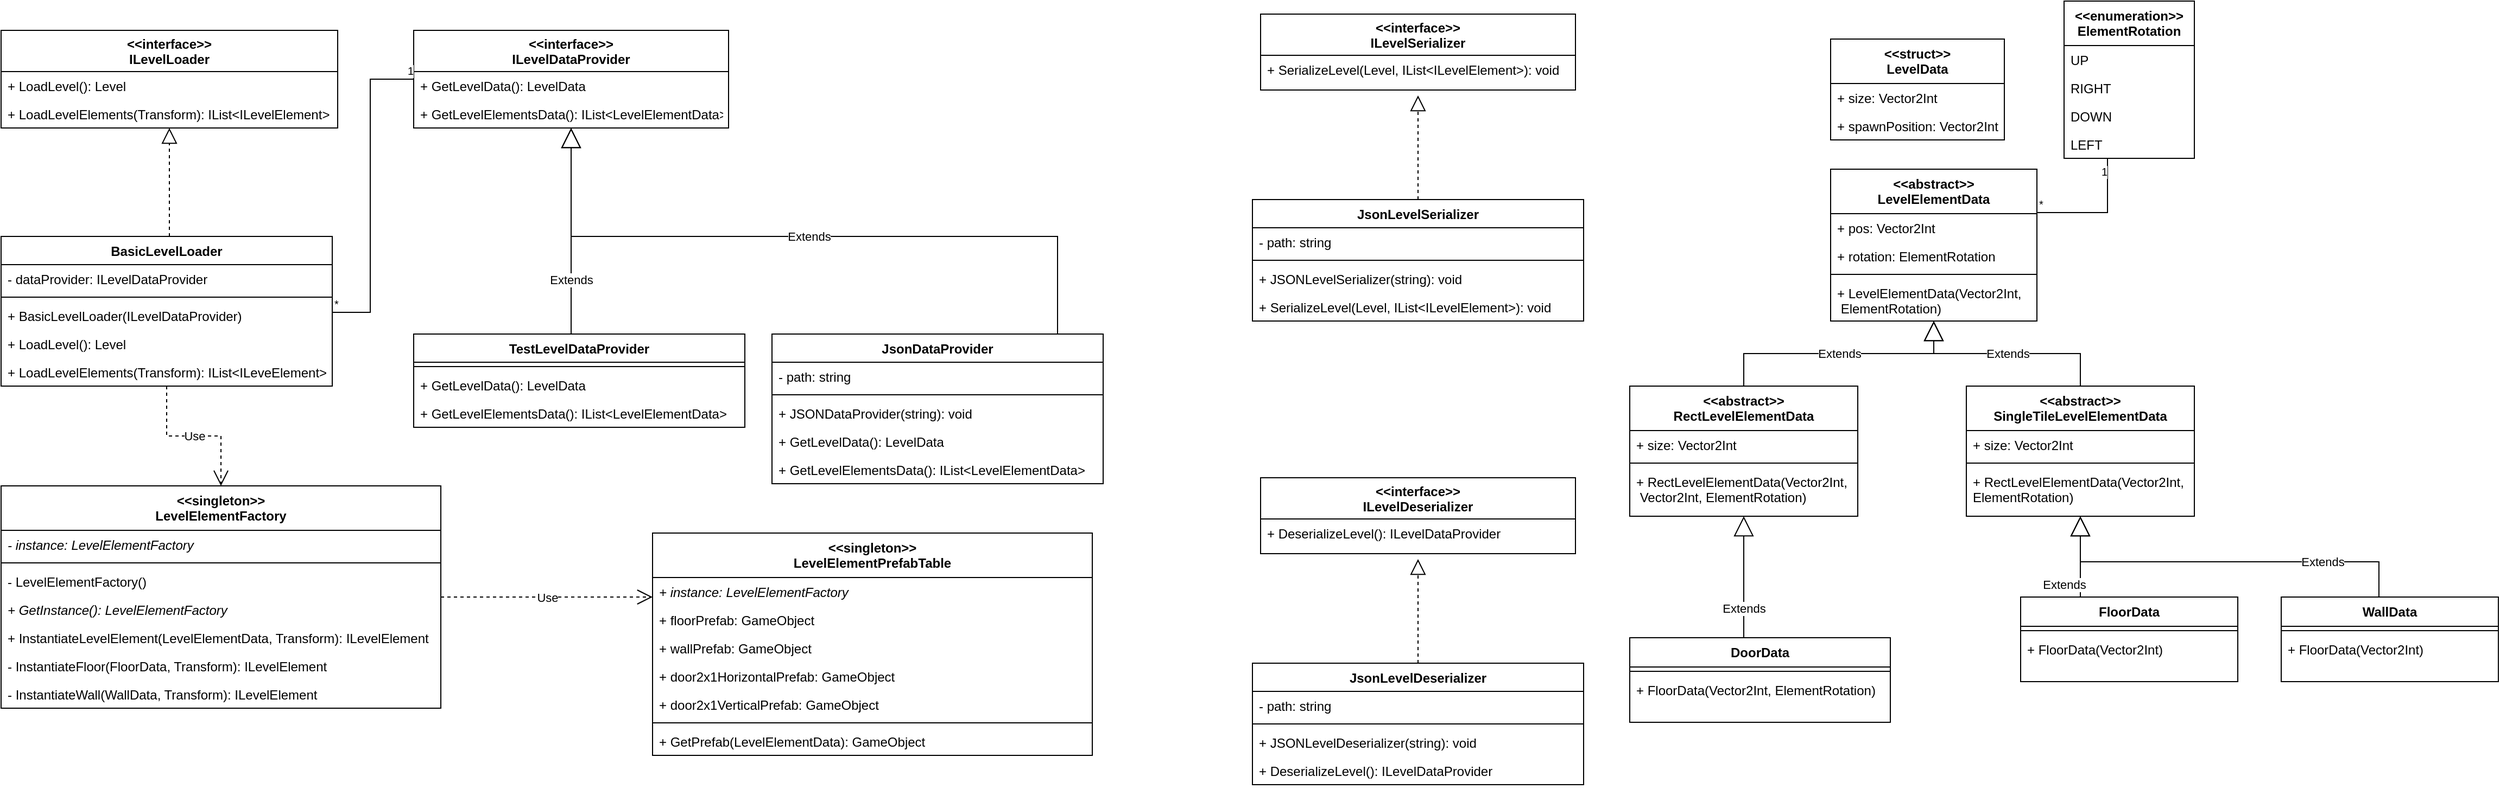 <mxfile version="10.7.5" type="device"><diagram id="U3EE3UQ_mB1TtfaGsXKy" name="Page-2"><mxGraphModel dx="2914" dy="1107" grid="1" gridSize="10" guides="1" tooltips="1" connect="1" arrows="1" fold="1" page="1" pageScale="1" pageWidth="1169" pageHeight="827" math="0" shadow="0"><root><mxCell id="6WiqA42XoNVv5MIIDe6V-0"/><mxCell id="6WiqA42XoNVv5MIIDe6V-1" parent="6WiqA42XoNVv5MIIDe6V-0"/><mxCell id="6WiqA42XoNVv5MIIDe6V-2" value="&#10;&lt;&lt;interface&gt;&gt;&#10;ILevelLoader&#10;" style="swimlane;fontStyle=1;childLayout=stackLayout;horizontal=1;startSize=38;fillColor=none;horizontalStack=0;resizeParent=1;resizeParentMax=0;resizeLast=0;collapsible=1;marginBottom=0;" parent="6WiqA42XoNVv5MIIDe6V-1" vertex="1"><mxGeometry x="20" y="40" width="310" height="90" as="geometry"/></mxCell><mxCell id="6WiqA42XoNVv5MIIDe6V-3" value="+ LoadLevel(): Level" style="text;strokeColor=none;fillColor=none;align=left;verticalAlign=top;spacingLeft=4;spacingRight=4;overflow=hidden;rotatable=0;points=[[0,0.5],[1,0.5]];portConstraint=eastwest;" parent="6WiqA42XoNVv5MIIDe6V-2" vertex="1"><mxGeometry y="38" width="310" height="26" as="geometry"/></mxCell><mxCell id="6WiqA42XoNVv5MIIDe6V-4" value="+ LoadLevelElements(Transform): IList&lt;ILevelElement&gt;" style="text;strokeColor=none;fillColor=none;align=left;verticalAlign=top;spacingLeft=4;spacingRight=4;overflow=hidden;rotatable=0;points=[[0,0.5],[1,0.5]];portConstraint=eastwest;" parent="6WiqA42XoNVv5MIIDe6V-2" vertex="1"><mxGeometry y="64" width="310" height="26" as="geometry"/></mxCell><mxCell id="XhAxnzTvju0TEhmdSK-l-0" value="BasicLevelLoader" style="swimlane;fontStyle=1;align=center;verticalAlign=top;childLayout=stackLayout;horizontal=1;startSize=26;horizontalStack=0;resizeParent=1;resizeParentMax=0;resizeLast=0;collapsible=1;marginBottom=0;" parent="6WiqA42XoNVv5MIIDe6V-1" vertex="1"><mxGeometry x="20" y="230" width="305" height="138" as="geometry"/></mxCell><mxCell id="XhAxnzTvju0TEhmdSK-l-1" value="- dataProvider: ILevelDataProvider" style="text;strokeColor=none;fillColor=none;align=left;verticalAlign=top;spacingLeft=4;spacingRight=4;overflow=hidden;rotatable=0;points=[[0,0.5],[1,0.5]];portConstraint=eastwest;" parent="XhAxnzTvju0TEhmdSK-l-0" vertex="1"><mxGeometry y="26" width="305" height="26" as="geometry"/></mxCell><mxCell id="XhAxnzTvju0TEhmdSK-l-2" value="" style="line;strokeWidth=1;fillColor=none;align=left;verticalAlign=middle;spacingTop=-1;spacingLeft=3;spacingRight=3;rotatable=0;labelPosition=right;points=[];portConstraint=eastwest;" parent="XhAxnzTvju0TEhmdSK-l-0" vertex="1"><mxGeometry y="52" width="305" height="8" as="geometry"/></mxCell><mxCell id="XhAxnzTvju0TEhmdSK-l-3" value="+ BasicLevelLoader(ILevelDataProvider)" style="text;strokeColor=none;fillColor=none;align=left;verticalAlign=top;spacingLeft=4;spacingRight=4;overflow=hidden;rotatable=0;points=[[0,0.5],[1,0.5]];portConstraint=eastwest;" parent="XhAxnzTvju0TEhmdSK-l-0" vertex="1"><mxGeometry y="60" width="305" height="26" as="geometry"/></mxCell><mxCell id="XhAxnzTvju0TEhmdSK-l-7" value="+ LoadLevel(): Level" style="text;strokeColor=none;fillColor=none;align=left;verticalAlign=top;spacingLeft=4;spacingRight=4;overflow=hidden;rotatable=0;points=[[0,0.5],[1,0.5]];portConstraint=eastwest;" parent="XhAxnzTvju0TEhmdSK-l-0" vertex="1"><mxGeometry y="86" width="305" height="26" as="geometry"/></mxCell><mxCell id="XhAxnzTvju0TEhmdSK-l-8" value="+ LoadLevelElements(Transform): IList&lt;ILeveElement&gt;" style="text;strokeColor=none;fillColor=none;align=left;verticalAlign=top;spacingLeft=4;spacingRight=4;overflow=hidden;rotatable=0;points=[[0,0.5],[1,0.5]];portConstraint=eastwest;" parent="XhAxnzTvju0TEhmdSK-l-0" vertex="1"><mxGeometry y="112" width="305" height="26" as="geometry"/></mxCell><mxCell id="XhAxnzTvju0TEhmdSK-l-4" value="&#10;&lt;&lt;interface&gt;&gt;&#10;ILevelDataProvider&#10;" style="swimlane;fontStyle=1;childLayout=stackLayout;horizontal=1;startSize=38;fillColor=none;horizontalStack=0;resizeParent=1;resizeParentMax=0;resizeLast=0;collapsible=1;marginBottom=0;" parent="6WiqA42XoNVv5MIIDe6V-1" vertex="1"><mxGeometry x="400" y="40" width="290" height="90" as="geometry"/></mxCell><mxCell id="XhAxnzTvju0TEhmdSK-l-5" value="+ GetLevelData(): LevelData" style="text;strokeColor=none;fillColor=none;align=left;verticalAlign=top;spacingLeft=4;spacingRight=4;overflow=hidden;rotatable=0;points=[[0,0.5],[1,0.5]];portConstraint=eastwest;" parent="XhAxnzTvju0TEhmdSK-l-4" vertex="1"><mxGeometry y="38" width="290" height="26" as="geometry"/></mxCell><mxCell id="XhAxnzTvju0TEhmdSK-l-6" value="+ GetLevelElementsData(): IList&lt;LevelElementData&gt;" style="text;strokeColor=none;fillColor=none;align=left;verticalAlign=top;spacingLeft=4;spacingRight=4;overflow=hidden;rotatable=0;points=[[0,0.5],[1,0.5]];portConstraint=eastwest;" parent="XhAxnzTvju0TEhmdSK-l-4" vertex="1"><mxGeometry y="64" width="290" height="26" as="geometry"/></mxCell><mxCell id="XhAxnzTvju0TEhmdSK-l-9" value="" style="endArrow=block;dashed=1;endFill=0;endSize=12;html=1;edgeStyle=orthogonalEdgeStyle;rounded=0;" parent="6WiqA42XoNVv5MIIDe6V-1" source="XhAxnzTvju0TEhmdSK-l-0" target="6WiqA42XoNVv5MIIDe6V-2" edge="1"><mxGeometry width="160" relative="1" as="geometry"><mxPoint x="30" y="230" as="sourcePoint"/><mxPoint x="190" y="230" as="targetPoint"/><Array as="points"><mxPoint x="175" y="210"/><mxPoint x="175" y="210"/></Array></mxGeometry></mxCell><mxCell id="XhAxnzTvju0TEhmdSK-l-11" value="&lt;&lt;struct&gt;&gt;&#10;LevelData" style="swimlane;fontStyle=1;align=center;verticalAlign=top;childLayout=stackLayout;horizontal=1;startSize=41;horizontalStack=0;resizeParent=1;resizeParentMax=0;resizeLast=0;collapsible=1;marginBottom=0;" parent="6WiqA42XoNVv5MIIDe6V-1" vertex="1"><mxGeometry x="1705" y="48" width="160" height="93" as="geometry"/></mxCell><mxCell id="XhAxnzTvju0TEhmdSK-l-12" value="+ size: Vector2Int&#10;" style="text;strokeColor=none;fillColor=none;align=left;verticalAlign=top;spacingLeft=4;spacingRight=4;overflow=hidden;rotatable=0;points=[[0,0.5],[1,0.5]];portConstraint=eastwest;" parent="XhAxnzTvju0TEhmdSK-l-11" vertex="1"><mxGeometry y="41" width="160" height="26" as="geometry"/></mxCell><mxCell id="JykA8R_ynAIV8hpkhG9e-0" value="+ spawnPosition: Vector2Int&#10;" style="text;strokeColor=none;fillColor=none;align=left;verticalAlign=top;spacingLeft=4;spacingRight=4;overflow=hidden;rotatable=0;points=[[0,0.5],[1,0.5]];portConstraint=eastwest;" parent="XhAxnzTvju0TEhmdSK-l-11" vertex="1"><mxGeometry y="67" width="160" height="26" as="geometry"/></mxCell><mxCell id="XhAxnzTvju0TEhmdSK-l-15" value="&lt;&lt;abstract&gt;&gt;&#10;LevelElementData" style="swimlane;fontStyle=1;align=center;verticalAlign=top;childLayout=stackLayout;horizontal=1;startSize=41;horizontalStack=0;resizeParent=1;resizeParentMax=0;resizeLast=0;collapsible=1;marginBottom=0;" parent="6WiqA42XoNVv5MIIDe6V-1" vertex="1"><mxGeometry x="1705" y="168" width="190" height="140" as="geometry"/></mxCell><mxCell id="XhAxnzTvju0TEhmdSK-l-16" value="+ pos: Vector2Int" style="text;strokeColor=none;fillColor=none;align=left;verticalAlign=top;spacingLeft=4;spacingRight=4;overflow=hidden;rotatable=0;points=[[0,0.5],[1,0.5]];portConstraint=eastwest;" parent="XhAxnzTvju0TEhmdSK-l-15" vertex="1"><mxGeometry y="41" width="190" height="26" as="geometry"/></mxCell><mxCell id="XhAxnzTvju0TEhmdSK-l-27" value="+ rotation: ElementRotation" style="text;strokeColor=none;fillColor=none;align=left;verticalAlign=top;spacingLeft=4;spacingRight=4;overflow=hidden;rotatable=0;points=[[0,0.5],[1,0.5]];portConstraint=eastwest;" parent="XhAxnzTvju0TEhmdSK-l-15" vertex="1"><mxGeometry y="67" width="190" height="26" as="geometry"/></mxCell><mxCell id="XhAxnzTvju0TEhmdSK-l-62" value="" style="line;strokeWidth=1;fillColor=none;align=left;verticalAlign=middle;spacingTop=-1;spacingLeft=3;spacingRight=3;rotatable=0;labelPosition=right;points=[];portConstraint=eastwest;" parent="XhAxnzTvju0TEhmdSK-l-15" vertex="1"><mxGeometry y="93" width="190" height="8" as="geometry"/></mxCell><mxCell id="XhAxnzTvju0TEhmdSK-l-61" value="+ LevelElementData(Vector2Int,&#10; ElementRotation)" style="text;strokeColor=none;fillColor=none;align=left;verticalAlign=top;spacingLeft=4;spacingRight=4;overflow=hidden;rotatable=0;points=[[0,0.5],[1,0.5]];portConstraint=eastwest;" parent="XhAxnzTvju0TEhmdSK-l-15" vertex="1"><mxGeometry y="101" width="190" height="39" as="geometry"/></mxCell><mxCell id="XhAxnzTvju0TEhmdSK-l-17" value="" style="endArrow=none;html=1;edgeStyle=orthogonalEdgeStyle;rounded=0;" parent="6WiqA42XoNVv5MIIDe6V-1" source="XhAxnzTvju0TEhmdSK-l-0" target="XhAxnzTvju0TEhmdSK-l-4" edge="1"><mxGeometry relative="1" as="geometry"><mxPoint x="610" y="240" as="sourcePoint"/><mxPoint x="770" y="240" as="targetPoint"/><Array as="points"><mxPoint x="360" y="300"/><mxPoint x="360" y="85"/></Array></mxGeometry></mxCell><mxCell id="XhAxnzTvju0TEhmdSK-l-18" value="&lt;br&gt;*" style="resizable=0;html=1;align=left;verticalAlign=bottom;labelBackgroundColor=#ffffff;fontSize=10;" parent="XhAxnzTvju0TEhmdSK-l-17" connectable="0" vertex="1"><mxGeometry x="-1" relative="1" as="geometry"/></mxCell><mxCell id="XhAxnzTvju0TEhmdSK-l-19" value="1" style="resizable=0;html=1;align=right;verticalAlign=bottom;labelBackgroundColor=#ffffff;fontSize=10;" parent="XhAxnzTvju0TEhmdSK-l-17" connectable="0" vertex="1"><mxGeometry x="1" relative="1" as="geometry"/></mxCell><mxCell id="XhAxnzTvju0TEhmdSK-l-20" value="&lt;&lt;abstract&gt;&gt;&#10;RectLevelElementData" style="swimlane;fontStyle=1;align=center;verticalAlign=top;childLayout=stackLayout;horizontal=1;startSize=41;horizontalStack=0;resizeParent=1;resizeParentMax=0;resizeLast=0;collapsible=1;marginBottom=0;" parent="6WiqA42XoNVv5MIIDe6V-1" vertex="1"><mxGeometry x="1520" y="368" width="210" height="120" as="geometry"/></mxCell><mxCell id="XhAxnzTvju0TEhmdSK-l-21" value="+ size: Vector2Int" style="text;strokeColor=none;fillColor=none;align=left;verticalAlign=top;spacingLeft=4;spacingRight=4;overflow=hidden;rotatable=0;points=[[0,0.5],[1,0.5]];portConstraint=eastwest;" parent="XhAxnzTvju0TEhmdSK-l-20" vertex="1"><mxGeometry y="41" width="210" height="26" as="geometry"/></mxCell><mxCell id="XhAxnzTvju0TEhmdSK-l-64" value="" style="line;strokeWidth=1;fillColor=none;align=left;verticalAlign=middle;spacingTop=-1;spacingLeft=3;spacingRight=3;rotatable=0;labelPosition=right;points=[];portConstraint=eastwest;" parent="XhAxnzTvju0TEhmdSK-l-20" vertex="1"><mxGeometry y="67" width="210" height="8" as="geometry"/></mxCell><mxCell id="XhAxnzTvju0TEhmdSK-l-63" value="+ RectLevelElementData(Vector2Int,&#10; Vector2Int, ElementRotation)" style="text;strokeColor=none;fillColor=none;align=left;verticalAlign=top;spacingLeft=4;spacingRight=4;overflow=hidden;rotatable=0;points=[[0,0.5],[1,0.5]];portConstraint=eastwest;" parent="XhAxnzTvju0TEhmdSK-l-20" vertex="1"><mxGeometry y="75" width="210" height="45" as="geometry"/></mxCell><mxCell id="XhAxnzTvju0TEhmdSK-l-22" value="Extends" style="endArrow=block;endSize=16;endFill=0;html=1;edgeStyle=orthogonalEdgeStyle;rounded=0;" parent="6WiqA42XoNVv5MIIDe6V-1" source="XhAxnzTvju0TEhmdSK-l-20" target="XhAxnzTvju0TEhmdSK-l-15" edge="1"><mxGeometry width="160" relative="1" as="geometry"><mxPoint x="1500" y="358" as="sourcePoint"/><mxPoint x="1660" y="358" as="targetPoint"/></mxGeometry></mxCell><mxCell id="XhAxnzTvju0TEhmdSK-l-23" value="FloorData" style="swimlane;fontStyle=1;align=center;verticalAlign=top;childLayout=stackLayout;horizontal=1;startSize=27;horizontalStack=0;resizeParent=1;resizeParentMax=0;resizeLast=0;collapsible=1;marginBottom=0;" parent="6WiqA42XoNVv5MIIDe6V-1" vertex="1"><mxGeometry x="1880" y="562.5" width="200" height="78" as="geometry"/></mxCell><mxCell id="XhAxnzTvju0TEhmdSK-l-33" value="" style="line;strokeWidth=1;fillColor=none;align=left;verticalAlign=middle;spacingTop=-1;spacingLeft=3;spacingRight=3;rotatable=0;labelPosition=right;points=[];portConstraint=eastwest;" parent="XhAxnzTvju0TEhmdSK-l-23" vertex="1"><mxGeometry y="27" width="200" height="8" as="geometry"/></mxCell><mxCell id="XhAxnzTvju0TEhmdSK-l-32" value="+ FloorData(Vector2Int)" style="text;strokeColor=none;fillColor=none;align=left;verticalAlign=top;spacingLeft=4;spacingRight=4;overflow=hidden;rotatable=0;points=[[0,0.5],[1,0.5]];portConstraint=eastwest;" parent="XhAxnzTvju0TEhmdSK-l-23" vertex="1"><mxGeometry y="35" width="200" height="43" as="geometry"/></mxCell><mxCell id="XhAxnzTvju0TEhmdSK-l-25" value="&lt;&lt;enumeration&gt;&gt;&#10;ElementRotation&#10;" style="swimlane;fontStyle=1;align=center;verticalAlign=top;childLayout=stackLayout;horizontal=1;startSize=41;horizontalStack=0;resizeParent=1;resizeParentMax=0;resizeLast=0;collapsible=1;marginBottom=0;" parent="6WiqA42XoNVv5MIIDe6V-1" vertex="1"><mxGeometry x="1920" y="13" width="120" height="145" as="geometry"/></mxCell><mxCell id="XhAxnzTvju0TEhmdSK-l-48" value="UP" style="text;strokeColor=none;fillColor=none;align=left;verticalAlign=top;spacingLeft=4;spacingRight=4;overflow=hidden;rotatable=0;points=[[0,0.5],[1,0.5]];portConstraint=eastwest;" parent="XhAxnzTvju0TEhmdSK-l-25" vertex="1"><mxGeometry y="41" width="120" height="26" as="geometry"/></mxCell><mxCell id="XhAxnzTvju0TEhmdSK-l-49" value="RIGHT" style="text;strokeColor=none;fillColor=none;align=left;verticalAlign=top;spacingLeft=4;spacingRight=4;overflow=hidden;rotatable=0;points=[[0,0.5],[1,0.5]];portConstraint=eastwest;" parent="XhAxnzTvju0TEhmdSK-l-25" vertex="1"><mxGeometry y="67" width="120" height="26" as="geometry"/></mxCell><mxCell id="XhAxnzTvju0TEhmdSK-l-50" value="DOWN" style="text;strokeColor=none;fillColor=none;align=left;verticalAlign=top;spacingLeft=4;spacingRight=4;overflow=hidden;rotatable=0;points=[[0,0.5],[1,0.5]];portConstraint=eastwest;" parent="XhAxnzTvju0TEhmdSK-l-25" vertex="1"><mxGeometry y="93" width="120" height="26" as="geometry"/></mxCell><mxCell id="XhAxnzTvju0TEhmdSK-l-51" value="LEFT" style="text;strokeColor=none;fillColor=none;align=left;verticalAlign=top;spacingLeft=4;spacingRight=4;overflow=hidden;rotatable=0;points=[[0,0.5],[1,0.5]];portConstraint=eastwest;" parent="XhAxnzTvju0TEhmdSK-l-25" vertex="1"><mxGeometry y="119" width="120" height="26" as="geometry"/></mxCell><mxCell id="XhAxnzTvju0TEhmdSK-l-28" value="" style="endArrow=none;html=1;edgeStyle=orthogonalEdgeStyle;rounded=0;" parent="6WiqA42XoNVv5MIIDe6V-1" source="XhAxnzTvju0TEhmdSK-l-15" target="XhAxnzTvju0TEhmdSK-l-25" edge="1"><mxGeometry relative="1" as="geometry"><mxPoint x="1195" y="318" as="sourcePoint"/><mxPoint x="1290" y="103" as="targetPoint"/><Array as="points"><mxPoint x="1960" y="208"/></Array></mxGeometry></mxCell><mxCell id="XhAxnzTvju0TEhmdSK-l-29" value="*" style="resizable=0;html=1;align=left;verticalAlign=bottom;labelBackgroundColor=#ffffff;fontSize=10;" parent="XhAxnzTvju0TEhmdSK-l-28" connectable="0" vertex="1"><mxGeometry x="-1" relative="1" as="geometry"/></mxCell><mxCell id="XhAxnzTvju0TEhmdSK-l-30" value="1" style="resizable=0;html=1;align=right;verticalAlign=bottom;labelBackgroundColor=#ffffff;fontSize=10;" parent="XhAxnzTvju0TEhmdSK-l-28" connectable="0" vertex="1"><mxGeometry x="1" relative="1" as="geometry"><mxPoint y="20" as="offset"/></mxGeometry></mxCell><mxCell id="XhAxnzTvju0TEhmdSK-l-34" value="WallData" style="swimlane;fontStyle=1;align=center;verticalAlign=top;childLayout=stackLayout;horizontal=1;startSize=27;horizontalStack=0;resizeParent=1;resizeParentMax=0;resizeLast=0;collapsible=1;marginBottom=0;" parent="6WiqA42XoNVv5MIIDe6V-1" vertex="1"><mxGeometry x="2120" y="562.5" width="200" height="78" as="geometry"/></mxCell><mxCell id="XhAxnzTvju0TEhmdSK-l-35" value="" style="line;strokeWidth=1;fillColor=none;align=left;verticalAlign=middle;spacingTop=-1;spacingLeft=3;spacingRight=3;rotatable=0;labelPosition=right;points=[];portConstraint=eastwest;" parent="XhAxnzTvju0TEhmdSK-l-34" vertex="1"><mxGeometry y="27" width="200" height="8" as="geometry"/></mxCell><mxCell id="XhAxnzTvju0TEhmdSK-l-36" value="+ FloorData(Vector2Int)" style="text;strokeColor=none;fillColor=none;align=left;verticalAlign=top;spacingLeft=4;spacingRight=4;overflow=hidden;rotatable=0;points=[[0,0.5],[1,0.5]];portConstraint=eastwest;" parent="XhAxnzTvju0TEhmdSK-l-34" vertex="1"><mxGeometry y="35" width="200" height="43" as="geometry"/></mxCell><mxCell id="XhAxnzTvju0TEhmdSK-l-37" value="Extends" style="endArrow=block;endSize=16;endFill=0;html=1;edgeStyle=orthogonalEdgeStyle;rounded=0;" parent="6WiqA42XoNVv5MIIDe6V-1" source="XhAxnzTvju0TEhmdSK-l-34" target="pSrMdU9ssnmB5Yd3HWpD-0" edge="1"><mxGeometry x="-0.513" width="160" relative="1" as="geometry"><mxPoint x="1940" y="418" as="sourcePoint"/><mxPoint x="1940" y="368" as="targetPoint"/><Array as="points"><mxPoint x="2210" y="530"/><mxPoint x="1935" y="530"/></Array><mxPoint as="offset"/></mxGeometry></mxCell><mxCell id="XhAxnzTvju0TEhmdSK-l-38" value="Extends" style="endArrow=block;endSize=16;endFill=0;html=1;edgeStyle=orthogonalEdgeStyle;rounded=0;" parent="6WiqA42XoNVv5MIIDe6V-1" source="XhAxnzTvju0TEhmdSK-l-23" target="pSrMdU9ssnmB5Yd3HWpD-0" edge="1"><mxGeometry x="-0.664" y="15" width="160" relative="1" as="geometry"><mxPoint x="1930" y="458" as="sourcePoint"/><mxPoint x="1810" y="395" as="targetPoint"/><Array as="points"><mxPoint x="1935" y="550"/><mxPoint x="1935" y="550"/></Array><mxPoint y="1" as="offset"/></mxGeometry></mxCell><mxCell id="XhAxnzTvju0TEhmdSK-l-43" value="&lt;&lt;singleton&gt;&gt;&#10;LevelElementFactory&#10;" style="swimlane;fontStyle=1;align=center;verticalAlign=top;childLayout=stackLayout;horizontal=1;startSize=41;horizontalStack=0;resizeParent=1;resizeParentMax=0;resizeLast=0;collapsible=1;marginBottom=0;" parent="6WiqA42XoNVv5MIIDe6V-1" vertex="1"><mxGeometry x="20" y="460" width="405" height="205" as="geometry"/></mxCell><mxCell id="XhAxnzTvju0TEhmdSK-l-52" value="- instance: LevelElementFactory" style="text;strokeColor=none;fillColor=none;align=left;verticalAlign=top;spacingLeft=4;spacingRight=4;overflow=hidden;rotatable=0;points=[[0,0.5],[1,0.5]];portConstraint=eastwest;fontStyle=2" parent="XhAxnzTvju0TEhmdSK-l-43" vertex="1"><mxGeometry y="41" width="405" height="26" as="geometry"/></mxCell><mxCell id="XhAxnzTvju0TEhmdSK-l-45" value="" style="line;strokeWidth=1;fillColor=none;align=left;verticalAlign=middle;spacingTop=-1;spacingLeft=3;spacingRight=3;rotatable=0;labelPosition=right;points=[];portConstraint=eastwest;" parent="XhAxnzTvju0TEhmdSK-l-43" vertex="1"><mxGeometry y="67" width="405" height="8" as="geometry"/></mxCell><mxCell id="XhAxnzTvju0TEhmdSK-l-55" value="- LevelElementFactory()" style="text;strokeColor=none;fillColor=none;align=left;verticalAlign=top;spacingLeft=4;spacingRight=4;overflow=hidden;rotatable=0;points=[[0,0.5],[1,0.5]];portConstraint=eastwest;" parent="XhAxnzTvju0TEhmdSK-l-43" vertex="1"><mxGeometry y="75" width="405" height="26" as="geometry"/></mxCell><mxCell id="XhAxnzTvju0TEhmdSK-l-46" value="+ GetInstance(): LevelElementFactory" style="text;strokeColor=none;fillColor=none;align=left;verticalAlign=top;spacingLeft=4;spacingRight=4;overflow=hidden;rotatable=0;points=[[0,0.5],[1,0.5]];portConstraint=eastwest;fontStyle=2" parent="XhAxnzTvju0TEhmdSK-l-43" vertex="1"><mxGeometry y="101" width="405" height="26" as="geometry"/></mxCell><mxCell id="XhAxnzTvju0TEhmdSK-l-54" value="+ InstantiateLevelElement(LevelElementData, Transform): ILevelElement" style="text;strokeColor=none;fillColor=none;align=left;verticalAlign=top;spacingLeft=4;spacingRight=4;overflow=hidden;rotatable=0;points=[[0,0.5],[1,0.5]];portConstraint=eastwest;" parent="XhAxnzTvju0TEhmdSK-l-43" vertex="1"><mxGeometry y="127" width="405" height="26" as="geometry"/></mxCell><mxCell id="XhAxnzTvju0TEhmdSK-l-56" style="edgeStyle=orthogonalEdgeStyle;rounded=0;orthogonalLoop=1;jettySize=auto;html=1;exitX=1;exitY=0.5;exitDx=0;exitDy=0;" parent="XhAxnzTvju0TEhmdSK-l-43" source="XhAxnzTvju0TEhmdSK-l-55" target="XhAxnzTvju0TEhmdSK-l-55" edge="1"><mxGeometry relative="1" as="geometry"/></mxCell><mxCell id="XhAxnzTvju0TEhmdSK-l-58" value="- InstantiateFloor(FloorData, Transform): ILevelElement" style="text;strokeColor=none;fillColor=none;align=left;verticalAlign=top;spacingLeft=4;spacingRight=4;overflow=hidden;rotatable=0;points=[[0,0.5],[1,0.5]];portConstraint=eastwest;" parent="XhAxnzTvju0TEhmdSK-l-43" vertex="1"><mxGeometry y="153" width="405" height="26" as="geometry"/></mxCell><mxCell id="XhAxnzTvju0TEhmdSK-l-59" value="- InstantiateWall(WallData, Transform): ILevelElement" style="text;strokeColor=none;fillColor=none;align=left;verticalAlign=top;spacingLeft=4;spacingRight=4;overflow=hidden;rotatable=0;points=[[0,0.5],[1,0.5]];portConstraint=eastwest;" parent="XhAxnzTvju0TEhmdSK-l-43" vertex="1"><mxGeometry y="179" width="405" height="26" as="geometry"/></mxCell><mxCell id="XhAxnzTvju0TEhmdSK-l-53" value="Use" style="endArrow=open;endSize=12;dashed=1;html=1;rounded=0;edgeStyle=orthogonalEdgeStyle;" parent="6WiqA42XoNVv5MIIDe6V-1" source="XhAxnzTvju0TEhmdSK-l-0" target="XhAxnzTvju0TEhmdSK-l-43" edge="1"><mxGeometry width="160" relative="1" as="geometry"><mxPoint x="440" y="630" as="sourcePoint"/><mxPoint x="600" y="630" as="targetPoint"/></mxGeometry></mxCell><mxCell id="pSrMdU9ssnmB5Yd3HWpD-0" value="&lt;&lt;abstract&gt;&gt;&#10;SingleTileLevelElementData" style="swimlane;fontStyle=1;align=center;verticalAlign=top;childLayout=stackLayout;horizontal=1;startSize=41;horizontalStack=0;resizeParent=1;resizeParentMax=0;resizeLast=0;collapsible=1;marginBottom=0;" parent="6WiqA42XoNVv5MIIDe6V-1" vertex="1"><mxGeometry x="1830" y="368" width="210" height="120" as="geometry"/></mxCell><mxCell id="pSrMdU9ssnmB5Yd3HWpD-1" value="+ size: Vector2Int" style="text;strokeColor=none;fillColor=none;align=left;verticalAlign=top;spacingLeft=4;spacingRight=4;overflow=hidden;rotatable=0;points=[[0,0.5],[1,0.5]];portConstraint=eastwest;" parent="pSrMdU9ssnmB5Yd3HWpD-0" vertex="1"><mxGeometry y="41" width="210" height="26" as="geometry"/></mxCell><mxCell id="pSrMdU9ssnmB5Yd3HWpD-2" value="" style="line;strokeWidth=1;fillColor=none;align=left;verticalAlign=middle;spacingTop=-1;spacingLeft=3;spacingRight=3;rotatable=0;labelPosition=right;points=[];portConstraint=eastwest;" parent="pSrMdU9ssnmB5Yd3HWpD-0" vertex="1"><mxGeometry y="67" width="210" height="8" as="geometry"/></mxCell><mxCell id="pSrMdU9ssnmB5Yd3HWpD-3" value="+ RectLevelElementData(Vector2Int, &#10;ElementRotation)" style="text;strokeColor=none;fillColor=none;align=left;verticalAlign=top;spacingLeft=4;spacingRight=4;overflow=hidden;rotatable=0;points=[[0,0.5],[1,0.5]];portConstraint=eastwest;" parent="pSrMdU9ssnmB5Yd3HWpD-0" vertex="1"><mxGeometry y="75" width="210" height="45" as="geometry"/></mxCell><mxCell id="pSrMdU9ssnmB5Yd3HWpD-4" value="Extends" style="endArrow=block;endSize=16;endFill=0;html=1;edgeStyle=orthogonalEdgeStyle;rounded=0;" parent="6WiqA42XoNVv5MIIDe6V-1" source="pSrMdU9ssnmB5Yd3HWpD-0" target="XhAxnzTvju0TEhmdSK-l-15" edge="1"><mxGeometry width="160" relative="1" as="geometry"><mxPoint x="1635.172" y="378" as="sourcePoint"/><mxPoint x="1810.345" y="320" as="targetPoint"/></mxGeometry></mxCell><mxCell id="U6QdROMSvmlogeXnXHMK-0" value="TestLevelDataProvider" style="swimlane;fontStyle=1;align=center;verticalAlign=top;childLayout=stackLayout;horizontal=1;startSize=26;horizontalStack=0;resizeParent=1;resizeParentMax=0;resizeLast=0;collapsible=1;marginBottom=0;" parent="6WiqA42XoNVv5MIIDe6V-1" vertex="1"><mxGeometry x="400" y="320" width="305" height="86" as="geometry"/></mxCell><mxCell id="U6QdROMSvmlogeXnXHMK-2" value="" style="line;strokeWidth=1;fillColor=none;align=left;verticalAlign=middle;spacingTop=-1;spacingLeft=3;spacingRight=3;rotatable=0;labelPosition=right;points=[];portConstraint=eastwest;" parent="U6QdROMSvmlogeXnXHMK-0" vertex="1"><mxGeometry y="26" width="305" height="8" as="geometry"/></mxCell><mxCell id="U6QdROMSvmlogeXnXHMK-6" value="+ GetLevelData(): LevelData" style="text;strokeColor=none;fillColor=none;align=left;verticalAlign=top;spacingLeft=4;spacingRight=4;overflow=hidden;rotatable=0;points=[[0,0.5],[1,0.5]];portConstraint=eastwest;" parent="U6QdROMSvmlogeXnXHMK-0" vertex="1"><mxGeometry y="34" width="305" height="26" as="geometry"/></mxCell><mxCell id="U6QdROMSvmlogeXnXHMK-7" value="+ GetLevelElementsData(): IList&lt;LevelElementData&gt;" style="text;strokeColor=none;fillColor=none;align=left;verticalAlign=top;spacingLeft=4;spacingRight=4;overflow=hidden;rotatable=0;points=[[0,0.5],[1,0.5]];portConstraint=eastwest;" parent="U6QdROMSvmlogeXnXHMK-0" vertex="1"><mxGeometry y="60" width="305" height="26" as="geometry"/></mxCell><mxCell id="U6QdROMSvmlogeXnXHMK-9" value="Extends" style="endArrow=block;endSize=16;endFill=0;html=1;edgeStyle=orthogonalEdgeStyle;rounded=0;" parent="6WiqA42XoNVv5MIIDe6V-1" source="U6QdROMSvmlogeXnXHMK-0" target="XhAxnzTvju0TEhmdSK-l-4" edge="1"><mxGeometry x="-0.474" width="160" relative="1" as="geometry"><mxPoint x="1635" y="378" as="sourcePoint"/><mxPoint x="1810" y="318" as="targetPoint"/><Array as="points"><mxPoint x="545" y="280"/><mxPoint x="545" y="280"/></Array><mxPoint as="offset"/></mxGeometry></mxCell><mxCell id="U6QdROMSvmlogeXnXHMK-10" value="JsonDataProvider" style="swimlane;fontStyle=1;align=center;verticalAlign=top;childLayout=stackLayout;horizontal=1;startSize=26;horizontalStack=0;resizeParent=1;resizeParentMax=0;resizeLast=0;collapsible=1;marginBottom=0;" parent="6WiqA42XoNVv5MIIDe6V-1" vertex="1"><mxGeometry x="730" y="320" width="305" height="138" as="geometry"/></mxCell><mxCell id="U6QdROMSvmlogeXnXHMK-15" value="- path: string" style="text;strokeColor=none;fillColor=none;align=left;verticalAlign=top;spacingLeft=4;spacingRight=4;overflow=hidden;rotatable=0;points=[[0,0.5],[1,0.5]];portConstraint=eastwest;" parent="U6QdROMSvmlogeXnXHMK-10" vertex="1"><mxGeometry y="26" width="305" height="26" as="geometry"/></mxCell><mxCell id="U6QdROMSvmlogeXnXHMK-11" value="" style="line;strokeWidth=1;fillColor=none;align=left;verticalAlign=middle;spacingTop=-1;spacingLeft=3;spacingRight=3;rotatable=0;labelPosition=right;points=[];portConstraint=eastwest;" parent="U6QdROMSvmlogeXnXHMK-10" vertex="1"><mxGeometry y="52" width="305" height="8" as="geometry"/></mxCell><mxCell id="U6QdROMSvmlogeXnXHMK-12" value="+ JSONDataProvider(string): void" style="text;strokeColor=none;fillColor=none;align=left;verticalAlign=top;spacingLeft=4;spacingRight=4;overflow=hidden;rotatable=0;points=[[0,0.5],[1,0.5]];portConstraint=eastwest;" parent="U6QdROMSvmlogeXnXHMK-10" vertex="1"><mxGeometry y="60" width="305" height="26" as="geometry"/></mxCell><mxCell id="U6QdROMSvmlogeXnXHMK-16" value="+ GetLevelData(): LevelData" style="text;strokeColor=none;fillColor=none;align=left;verticalAlign=top;spacingLeft=4;spacingRight=4;overflow=hidden;rotatable=0;points=[[0,0.5],[1,0.5]];portConstraint=eastwest;" parent="U6QdROMSvmlogeXnXHMK-10" vertex="1"><mxGeometry y="86" width="305" height="26" as="geometry"/></mxCell><mxCell id="U6QdROMSvmlogeXnXHMK-13" value="+ GetLevelElementsData(): IList&lt;LevelElementData&gt;" style="text;strokeColor=none;fillColor=none;align=left;verticalAlign=top;spacingLeft=4;spacingRight=4;overflow=hidden;rotatable=0;points=[[0,0.5],[1,0.5]];portConstraint=eastwest;" parent="U6QdROMSvmlogeXnXHMK-10" vertex="1"><mxGeometry y="112" width="305" height="26" as="geometry"/></mxCell><mxCell id="U6QdROMSvmlogeXnXHMK-14" value="Extends" style="endArrow=block;endSize=16;endFill=0;html=1;edgeStyle=orthogonalEdgeStyle;rounded=0;" parent="6WiqA42XoNVv5MIIDe6V-1" source="U6QdROMSvmlogeXnXHMK-10" target="XhAxnzTvju0TEhmdSK-l-4" edge="1"><mxGeometry width="160" relative="1" as="geometry"><mxPoint x="653" y="339" as="sourcePoint"/><mxPoint x="555" y="140" as="targetPoint"/><Array as="points"><mxPoint x="993" y="230"/><mxPoint x="545" y="230"/></Array></mxGeometry></mxCell><mxCell id="U6QdROMSvmlogeXnXHMK-17" value="&#10;&lt;&lt;interface&gt;&gt;&#10;ILevelSerializer&#10;" style="swimlane;fontStyle=1;childLayout=stackLayout;horizontal=1;startSize=38;fillColor=none;horizontalStack=0;resizeParent=1;resizeParentMax=0;resizeLast=0;collapsible=1;marginBottom=0;" parent="6WiqA42XoNVv5MIIDe6V-1" vertex="1"><mxGeometry x="1180" y="25" width="290" height="70" as="geometry"/></mxCell><mxCell id="U6QdROMSvmlogeXnXHMK-18" value="+ SerializeLevel(Level, IList&lt;ILevelElement&gt;): void" style="text;strokeColor=none;fillColor=none;align=left;verticalAlign=top;spacingLeft=4;spacingRight=4;overflow=hidden;rotatable=0;points=[[0,0.5],[1,0.5]];portConstraint=eastwest;" parent="U6QdROMSvmlogeXnXHMK-17" vertex="1"><mxGeometry y="38" width="290" height="32" as="geometry"/></mxCell><mxCell id="U6QdROMSvmlogeXnXHMK-20" value="JsonLevelSerializer" style="swimlane;fontStyle=1;align=center;verticalAlign=top;childLayout=stackLayout;horizontal=1;startSize=26;horizontalStack=0;resizeParent=1;resizeParentMax=0;resizeLast=0;collapsible=1;marginBottom=0;" parent="6WiqA42XoNVv5MIIDe6V-1" vertex="1"><mxGeometry x="1172.5" y="196" width="305" height="112" as="geometry"/></mxCell><mxCell id="U6QdROMSvmlogeXnXHMK-21" value="- path: string" style="text;strokeColor=none;fillColor=none;align=left;verticalAlign=top;spacingLeft=4;spacingRight=4;overflow=hidden;rotatable=0;points=[[0,0.5],[1,0.5]];portConstraint=eastwest;" parent="U6QdROMSvmlogeXnXHMK-20" vertex="1"><mxGeometry y="26" width="305" height="26" as="geometry"/></mxCell><mxCell id="U6QdROMSvmlogeXnXHMK-22" value="" style="line;strokeWidth=1;fillColor=none;align=left;verticalAlign=middle;spacingTop=-1;spacingLeft=3;spacingRight=3;rotatable=0;labelPosition=right;points=[];portConstraint=eastwest;" parent="U6QdROMSvmlogeXnXHMK-20" vertex="1"><mxGeometry y="52" width="305" height="8" as="geometry"/></mxCell><mxCell id="U6QdROMSvmlogeXnXHMK-23" value="+ JSONLevelSerializer(string): void" style="text;strokeColor=none;fillColor=none;align=left;verticalAlign=top;spacingLeft=4;spacingRight=4;overflow=hidden;rotatable=0;points=[[0,0.5],[1,0.5]];portConstraint=eastwest;" parent="U6QdROMSvmlogeXnXHMK-20" vertex="1"><mxGeometry y="60" width="305" height="26" as="geometry"/></mxCell><mxCell id="U6QdROMSvmlogeXnXHMK-26" value="+ SerializeLevel(Level, IList&lt;ILevelElement&gt;): void" style="text;strokeColor=none;fillColor=none;align=left;verticalAlign=top;spacingLeft=4;spacingRight=4;overflow=hidden;rotatable=0;points=[[0,0.5],[1,0.5]];portConstraint=eastwest;" parent="U6QdROMSvmlogeXnXHMK-20" vertex="1"><mxGeometry y="86" width="305" height="26" as="geometry"/></mxCell><mxCell id="U6QdROMSvmlogeXnXHMK-28" value="&lt;&lt;singleton&gt;&gt;&#10;LevelElementPrefabTable&#10;" style="swimlane;fontStyle=1;align=center;verticalAlign=top;childLayout=stackLayout;horizontal=1;startSize=41;horizontalStack=0;resizeParent=1;resizeParentMax=0;resizeLast=0;collapsible=1;marginBottom=0;" parent="6WiqA42XoNVv5MIIDe6V-1" vertex="1"><mxGeometry x="620" y="503.5" width="405" height="205" as="geometry"/></mxCell><mxCell id="U6QdROMSvmlogeXnXHMK-29" value="+ instance: LevelElementFactory" style="text;strokeColor=none;fillColor=none;align=left;verticalAlign=top;spacingLeft=4;spacingRight=4;overflow=hidden;rotatable=0;points=[[0,0.5],[1,0.5]];portConstraint=eastwest;fontStyle=2" parent="U6QdROMSvmlogeXnXHMK-28" vertex="1"><mxGeometry y="41" width="405" height="26" as="geometry"/></mxCell><mxCell id="U6QdROMSvmlogeXnXHMK-31" value="+ floorPrefab: GameObject" style="text;strokeColor=none;fillColor=none;align=left;verticalAlign=top;spacingLeft=4;spacingRight=4;overflow=hidden;rotatable=0;points=[[0,0.5],[1,0.5]];portConstraint=eastwest;" parent="U6QdROMSvmlogeXnXHMK-28" vertex="1"><mxGeometry y="67" width="405" height="26" as="geometry"/></mxCell><mxCell id="U6QdROMSvmlogeXnXHMK-37" value="+ wallPrefab: GameObject" style="text;strokeColor=none;fillColor=none;align=left;verticalAlign=top;spacingLeft=4;spacingRight=4;overflow=hidden;rotatable=0;points=[[0,0.5],[1,0.5]];portConstraint=eastwest;" parent="U6QdROMSvmlogeXnXHMK-28" vertex="1"><mxGeometry y="93" width="405" height="26" as="geometry"/></mxCell><mxCell id="GjAW-K6u0QjUlg4PPqDk-0" value="+ door2x1HorizontalPrefab: GameObject" style="text;strokeColor=none;fillColor=none;align=left;verticalAlign=top;spacingLeft=4;spacingRight=4;overflow=hidden;rotatable=0;points=[[0,0.5],[1,0.5]];portConstraint=eastwest;" vertex="1" parent="U6QdROMSvmlogeXnXHMK-28"><mxGeometry y="119" width="405" height="26" as="geometry"/></mxCell><mxCell id="GjAW-K6u0QjUlg4PPqDk-1" value="+ door2x1VerticalPrefab: GameObject" style="text;strokeColor=none;fillColor=none;align=left;verticalAlign=top;spacingLeft=4;spacingRight=4;overflow=hidden;rotatable=0;points=[[0,0.5],[1,0.5]];portConstraint=eastwest;" vertex="1" parent="U6QdROMSvmlogeXnXHMK-28"><mxGeometry y="145" width="405" height="26" as="geometry"/></mxCell><mxCell id="U6QdROMSvmlogeXnXHMK-30" value="" style="line;strokeWidth=1;fillColor=none;align=left;verticalAlign=middle;spacingTop=-1;spacingLeft=3;spacingRight=3;rotatable=0;labelPosition=right;points=[];portConstraint=eastwest;" parent="U6QdROMSvmlogeXnXHMK-28" vertex="1"><mxGeometry y="171" width="405" height="8" as="geometry"/></mxCell><mxCell id="U6QdROMSvmlogeXnXHMK-36" value="+ GetPrefab(LevelElementData): GameObject" style="text;strokeColor=none;fillColor=none;align=left;verticalAlign=top;spacingLeft=4;spacingRight=4;overflow=hidden;rotatable=0;points=[[0,0.5],[1,0.5]];portConstraint=eastwest;" parent="U6QdROMSvmlogeXnXHMK-28" vertex="1"><mxGeometry y="179" width="405" height="26" as="geometry"/></mxCell><mxCell id="U6QdROMSvmlogeXnXHMK-38" value="Use" style="endArrow=open;endSize=12;dashed=1;html=1;rounded=0;edgeStyle=orthogonalEdgeStyle;" parent="6WiqA42XoNVv5MIIDe6V-1" source="XhAxnzTvju0TEhmdSK-l-43" target="U6QdROMSvmlogeXnXHMK-28" edge="1"><mxGeometry width="160" relative="1" as="geometry"><mxPoint x="183" y="378" as="sourcePoint"/><mxPoint x="233" y="470" as="targetPoint"/><Array as="points"><mxPoint x="570" y="563"/><mxPoint x="570" y="563"/></Array></mxGeometry></mxCell><mxCell id="dpCCaLjLW-N3ax-SlkFJ-0" value="" style="endArrow=block;dashed=1;endFill=0;endSize=12;html=1;edgeStyle=orthogonalEdgeStyle;rounded=0;exitX=0.5;exitY=0;exitDx=0;exitDy=0;" parent="6WiqA42XoNVv5MIIDe6V-1" source="U6QdROMSvmlogeXnXHMK-20" edge="1"><mxGeometry width="160" relative="1" as="geometry"><mxPoint x="1325" y="340" as="sourcePoint"/><mxPoint x="1325" y="100" as="targetPoint"/><Array as="points"/></mxGeometry></mxCell><mxCell id="dpCCaLjLW-N3ax-SlkFJ-2" value="&#10;&lt;&lt;interface&gt;&gt;&#10;ILevelDeserializer&#10;" style="swimlane;fontStyle=1;childLayout=stackLayout;horizontal=1;startSize=38;fillColor=none;horizontalStack=0;resizeParent=1;resizeParentMax=0;resizeLast=0;collapsible=1;marginBottom=0;" parent="6WiqA42XoNVv5MIIDe6V-1" vertex="1"><mxGeometry x="1180" y="452.5" width="290" height="70" as="geometry"/></mxCell><mxCell id="dpCCaLjLW-N3ax-SlkFJ-3" value="+ DeserializeLevel(): ILevelDataProvider" style="text;strokeColor=none;fillColor=none;align=left;verticalAlign=top;spacingLeft=4;spacingRight=4;overflow=hidden;rotatable=0;points=[[0,0.5],[1,0.5]];portConstraint=eastwest;" parent="dpCCaLjLW-N3ax-SlkFJ-2" vertex="1"><mxGeometry y="38" width="290" height="32" as="geometry"/></mxCell><mxCell id="dpCCaLjLW-N3ax-SlkFJ-4" value="JsonLevelDeserializer" style="swimlane;fontStyle=1;align=center;verticalAlign=top;childLayout=stackLayout;horizontal=1;startSize=26;horizontalStack=0;resizeParent=1;resizeParentMax=0;resizeLast=0;collapsible=1;marginBottom=0;" parent="6WiqA42XoNVv5MIIDe6V-1" vertex="1"><mxGeometry x="1172.5" y="623.5" width="305" height="112" as="geometry"/></mxCell><mxCell id="dpCCaLjLW-N3ax-SlkFJ-5" value="- path: string" style="text;strokeColor=none;fillColor=none;align=left;verticalAlign=top;spacingLeft=4;spacingRight=4;overflow=hidden;rotatable=0;points=[[0,0.5],[1,0.5]];portConstraint=eastwest;" parent="dpCCaLjLW-N3ax-SlkFJ-4" vertex="1"><mxGeometry y="26" width="305" height="26" as="geometry"/></mxCell><mxCell id="dpCCaLjLW-N3ax-SlkFJ-6" value="" style="line;strokeWidth=1;fillColor=none;align=left;verticalAlign=middle;spacingTop=-1;spacingLeft=3;spacingRight=3;rotatable=0;labelPosition=right;points=[];portConstraint=eastwest;" parent="dpCCaLjLW-N3ax-SlkFJ-4" vertex="1"><mxGeometry y="52" width="305" height="8" as="geometry"/></mxCell><mxCell id="dpCCaLjLW-N3ax-SlkFJ-7" value="+ JSONLevelDeserializer(string): void" style="text;strokeColor=none;fillColor=none;align=left;verticalAlign=top;spacingLeft=4;spacingRight=4;overflow=hidden;rotatable=0;points=[[0,0.5],[1,0.5]];portConstraint=eastwest;" parent="dpCCaLjLW-N3ax-SlkFJ-4" vertex="1"><mxGeometry y="60" width="305" height="26" as="geometry"/></mxCell><mxCell id="dpCCaLjLW-N3ax-SlkFJ-8" value="+ DeserializeLevel(): ILevelDataProvider" style="text;strokeColor=none;fillColor=none;align=left;verticalAlign=top;spacingLeft=4;spacingRight=4;overflow=hidden;rotatable=0;points=[[0,0.5],[1,0.5]];portConstraint=eastwest;" parent="dpCCaLjLW-N3ax-SlkFJ-4" vertex="1"><mxGeometry y="86" width="305" height="26" as="geometry"/></mxCell><mxCell id="dpCCaLjLW-N3ax-SlkFJ-9" value="" style="endArrow=block;dashed=1;endFill=0;endSize=12;html=1;edgeStyle=orthogonalEdgeStyle;rounded=0;exitX=0.5;exitY=0;exitDx=0;exitDy=0;" parent="6WiqA42XoNVv5MIIDe6V-1" source="dpCCaLjLW-N3ax-SlkFJ-4" edge="1"><mxGeometry width="160" relative="1" as="geometry"><mxPoint x="1325" y="767.5" as="sourcePoint"/><mxPoint x="1325" y="527.5" as="targetPoint"/><Array as="points"/></mxGeometry></mxCell><mxCell id="GjAW-K6u0QjUlg4PPqDk-2" value="DoorData" style="swimlane;fontStyle=1;align=center;verticalAlign=top;childLayout=stackLayout;horizontal=1;startSize=27;horizontalStack=0;resizeParent=1;resizeParentMax=0;resizeLast=0;collapsible=1;marginBottom=0;" vertex="1" parent="6WiqA42XoNVv5MIIDe6V-1"><mxGeometry x="1520" y="600" width="240" height="78" as="geometry"/></mxCell><mxCell id="GjAW-K6u0QjUlg4PPqDk-3" value="" style="line;strokeWidth=1;fillColor=none;align=left;verticalAlign=middle;spacingTop=-1;spacingLeft=3;spacingRight=3;rotatable=0;labelPosition=right;points=[];portConstraint=eastwest;" vertex="1" parent="GjAW-K6u0QjUlg4PPqDk-2"><mxGeometry y="27" width="240" height="8" as="geometry"/></mxCell><mxCell id="GjAW-K6u0QjUlg4PPqDk-4" value="+ FloorData(Vector2Int, ElementRotation)" style="text;strokeColor=none;fillColor=none;align=left;verticalAlign=top;spacingLeft=4;spacingRight=4;overflow=hidden;rotatable=0;points=[[0,0.5],[1,0.5]];portConstraint=eastwest;" vertex="1" parent="GjAW-K6u0QjUlg4PPqDk-2"><mxGeometry y="35" width="240" height="43" as="geometry"/></mxCell><mxCell id="GjAW-K6u0QjUlg4PPqDk-5" value="Extends" style="endArrow=block;endSize=16;endFill=0;html=1;edgeStyle=orthogonalEdgeStyle;rounded=0;" edge="1" parent="6WiqA42XoNVv5MIIDe6V-1" source="GjAW-K6u0QjUlg4PPqDk-2" target="XhAxnzTvju0TEhmdSK-l-20"><mxGeometry x="-0.513" width="160" relative="1" as="geometry"><mxPoint x="2220" y="572.5" as="sourcePoint"/><mxPoint x="1945" y="498" as="targetPoint"/><Array as="points"><mxPoint x="1625" y="540"/><mxPoint x="1625" y="540"/></Array><mxPoint as="offset"/></mxGeometry></mxCell></root></mxGraphModel></diagram><diagram id="kApOQBTxHPt2ey5nQFoO" name="Page-3"><mxGraphModel dx="1394" dy="824" grid="1" gridSize="10" guides="1" tooltips="1" connect="1" arrows="1" fold="1" page="1" pageScale="1" pageWidth="1169" pageHeight="827" math="0" shadow="0"><root><mxCell id="WGeYw8X3pLXyl2r1OkRT-0"/><mxCell id="WGeYw8X3pLXyl2r1OkRT-1" parent="WGeYw8X3pLXyl2r1OkRT-0"/></root></mxGraphModel></diagram></mxfile>